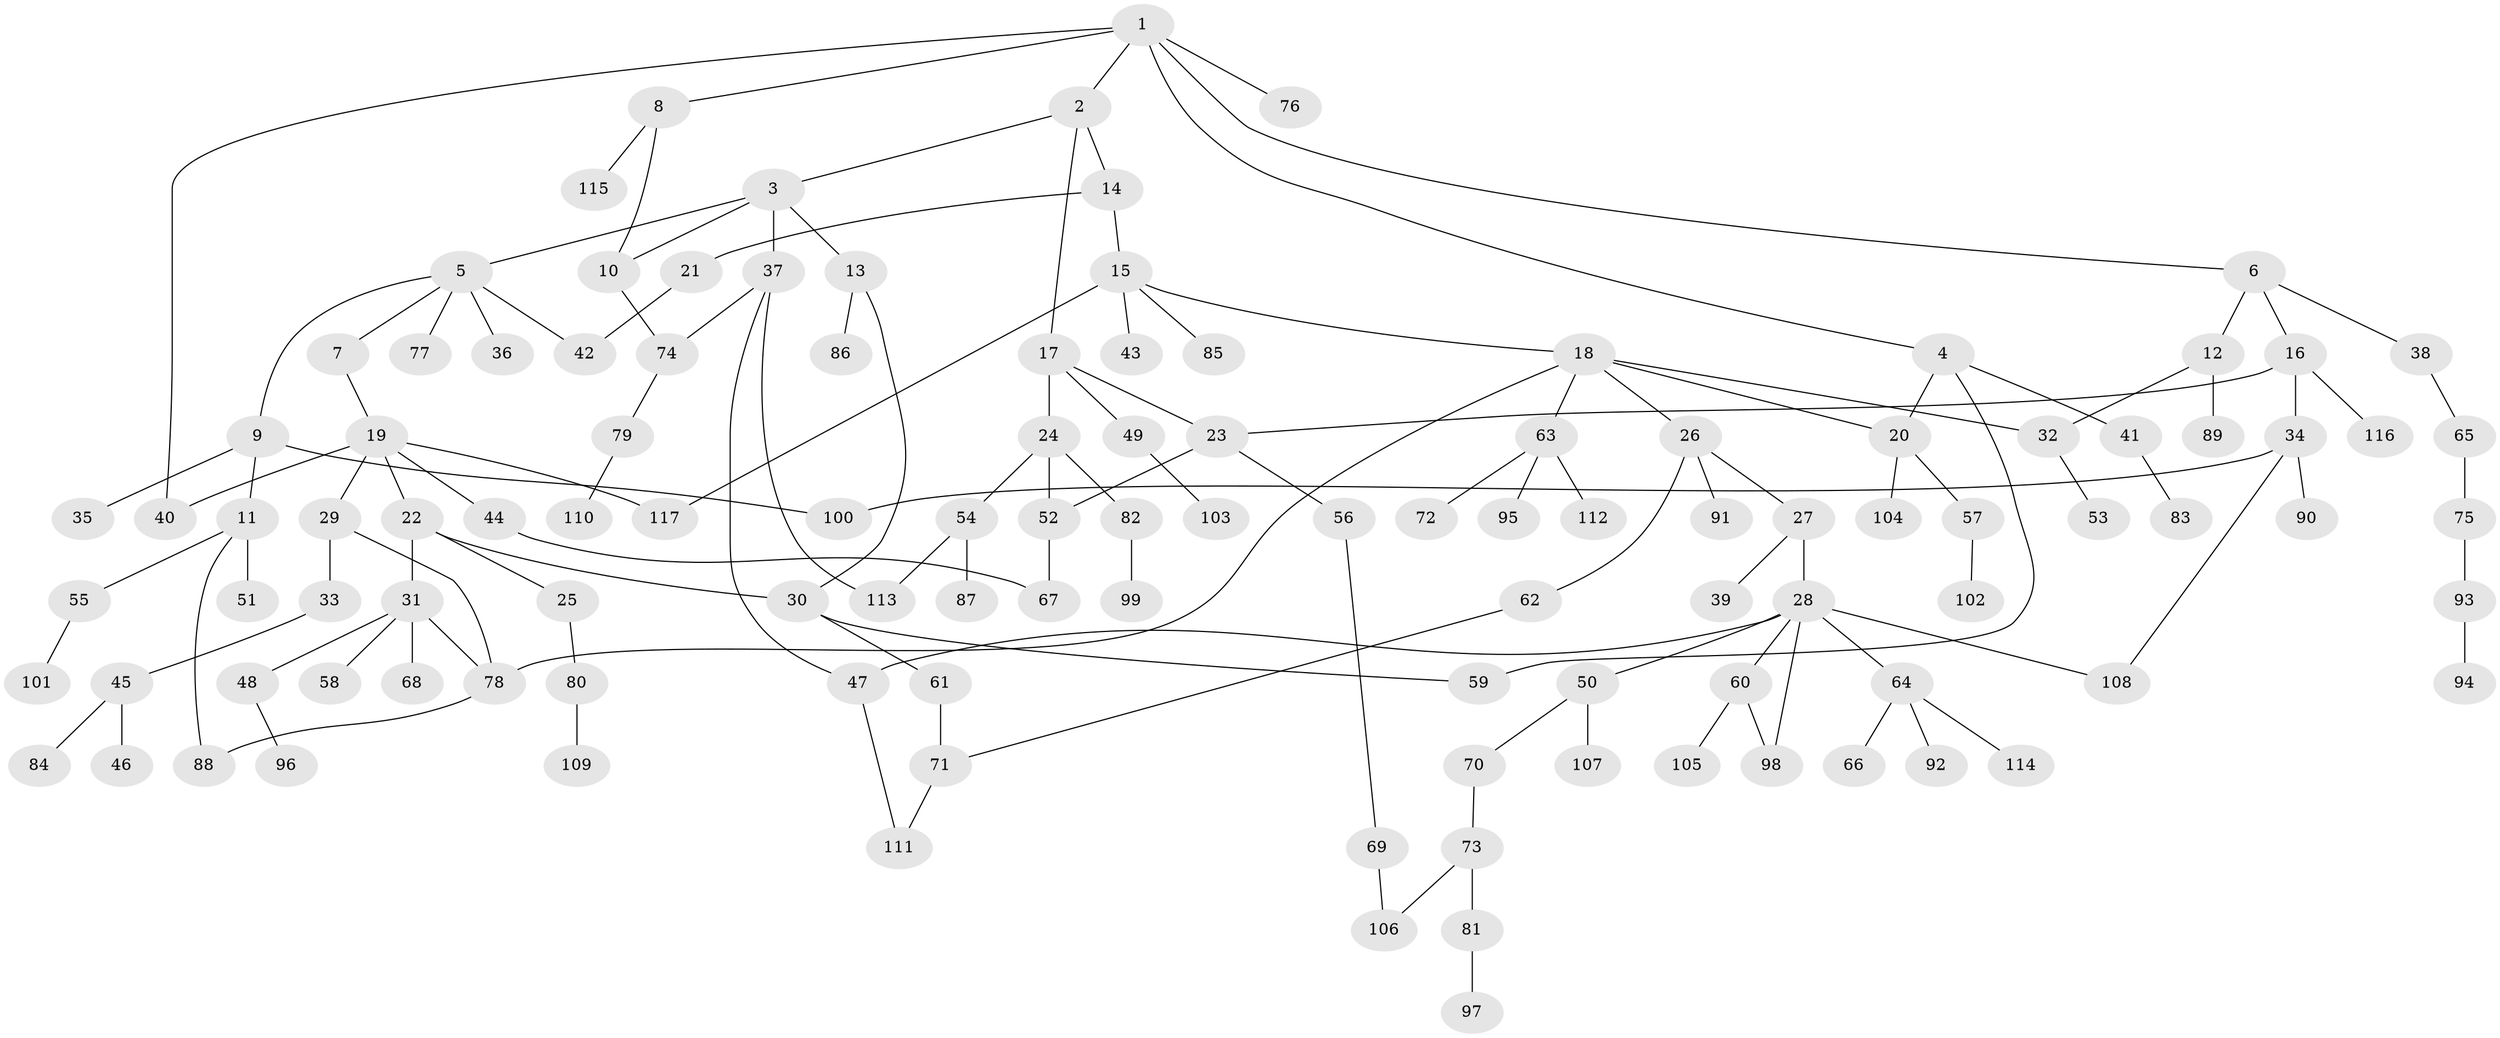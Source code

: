 // coarse degree distribution, {4: 0.1, 2: 0.34285714285714286, 5: 0.014285714285714285, 1: 0.45714285714285713, 7: 0.014285714285714285, 6: 0.02857142857142857, 10: 0.014285714285714285, 11: 0.02857142857142857}
// Generated by graph-tools (version 1.1) at 2025/45/03/04/25 21:45:52]
// undirected, 117 vertices, 139 edges
graph export_dot {
graph [start="1"]
  node [color=gray90,style=filled];
  1;
  2;
  3;
  4;
  5;
  6;
  7;
  8;
  9;
  10;
  11;
  12;
  13;
  14;
  15;
  16;
  17;
  18;
  19;
  20;
  21;
  22;
  23;
  24;
  25;
  26;
  27;
  28;
  29;
  30;
  31;
  32;
  33;
  34;
  35;
  36;
  37;
  38;
  39;
  40;
  41;
  42;
  43;
  44;
  45;
  46;
  47;
  48;
  49;
  50;
  51;
  52;
  53;
  54;
  55;
  56;
  57;
  58;
  59;
  60;
  61;
  62;
  63;
  64;
  65;
  66;
  67;
  68;
  69;
  70;
  71;
  72;
  73;
  74;
  75;
  76;
  77;
  78;
  79;
  80;
  81;
  82;
  83;
  84;
  85;
  86;
  87;
  88;
  89;
  90;
  91;
  92;
  93;
  94;
  95;
  96;
  97;
  98;
  99;
  100;
  101;
  102;
  103;
  104;
  105;
  106;
  107;
  108;
  109;
  110;
  111;
  112;
  113;
  114;
  115;
  116;
  117;
  1 -- 2;
  1 -- 4;
  1 -- 6;
  1 -- 8;
  1 -- 40;
  1 -- 76;
  2 -- 3;
  2 -- 14;
  2 -- 17;
  3 -- 5;
  3 -- 13;
  3 -- 37;
  3 -- 10;
  4 -- 20;
  4 -- 41;
  4 -- 59;
  5 -- 7;
  5 -- 9;
  5 -- 36;
  5 -- 42;
  5 -- 77;
  6 -- 12;
  6 -- 16;
  6 -- 38;
  7 -- 19;
  8 -- 10;
  8 -- 115;
  9 -- 11;
  9 -- 35;
  9 -- 100;
  10 -- 74;
  11 -- 51;
  11 -- 55;
  11 -- 88;
  12 -- 89;
  12 -- 32;
  13 -- 30;
  13 -- 86;
  14 -- 15;
  14 -- 21;
  15 -- 18;
  15 -- 43;
  15 -- 85;
  15 -- 117;
  16 -- 23;
  16 -- 34;
  16 -- 116;
  17 -- 24;
  17 -- 49;
  17 -- 23;
  18 -- 26;
  18 -- 32;
  18 -- 63;
  18 -- 20;
  18 -- 78;
  19 -- 22;
  19 -- 29;
  19 -- 44;
  19 -- 117;
  19 -- 40;
  20 -- 57;
  20 -- 104;
  21 -- 42;
  22 -- 25;
  22 -- 31;
  22 -- 30;
  23 -- 52;
  23 -- 56;
  24 -- 54;
  24 -- 82;
  24 -- 52;
  25 -- 80;
  26 -- 27;
  26 -- 62;
  26 -- 91;
  27 -- 28;
  27 -- 39;
  28 -- 47;
  28 -- 50;
  28 -- 60;
  28 -- 64;
  28 -- 108;
  28 -- 98;
  29 -- 33;
  29 -- 78;
  30 -- 59;
  30 -- 61;
  31 -- 48;
  31 -- 58;
  31 -- 68;
  31 -- 78;
  32 -- 53;
  33 -- 45;
  34 -- 90;
  34 -- 100;
  34 -- 108;
  37 -- 74;
  37 -- 113;
  37 -- 47;
  38 -- 65;
  41 -- 83;
  44 -- 67;
  45 -- 46;
  45 -- 84;
  47 -- 111;
  48 -- 96;
  49 -- 103;
  50 -- 70;
  50 -- 107;
  52 -- 67;
  54 -- 87;
  54 -- 113;
  55 -- 101;
  56 -- 69;
  57 -- 102;
  60 -- 98;
  60 -- 105;
  61 -- 71;
  62 -- 71;
  63 -- 72;
  63 -- 95;
  63 -- 112;
  64 -- 66;
  64 -- 92;
  64 -- 114;
  65 -- 75;
  69 -- 106;
  70 -- 73;
  71 -- 111;
  73 -- 81;
  73 -- 106;
  74 -- 79;
  75 -- 93;
  78 -- 88;
  79 -- 110;
  80 -- 109;
  81 -- 97;
  82 -- 99;
  93 -- 94;
}
